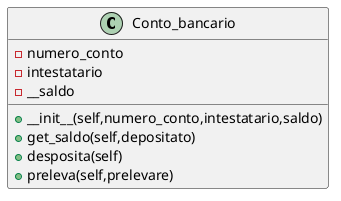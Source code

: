 @startuml
class Conto_bancario {
    -numero_conto
    -intestatario
    -__saldo
    __
    +__init__(self,numero_conto,intestatario,saldo)
    +get_saldo(self,depositato)
    +desposita(self)
    +preleva(self,prelevare)
}
@enduml